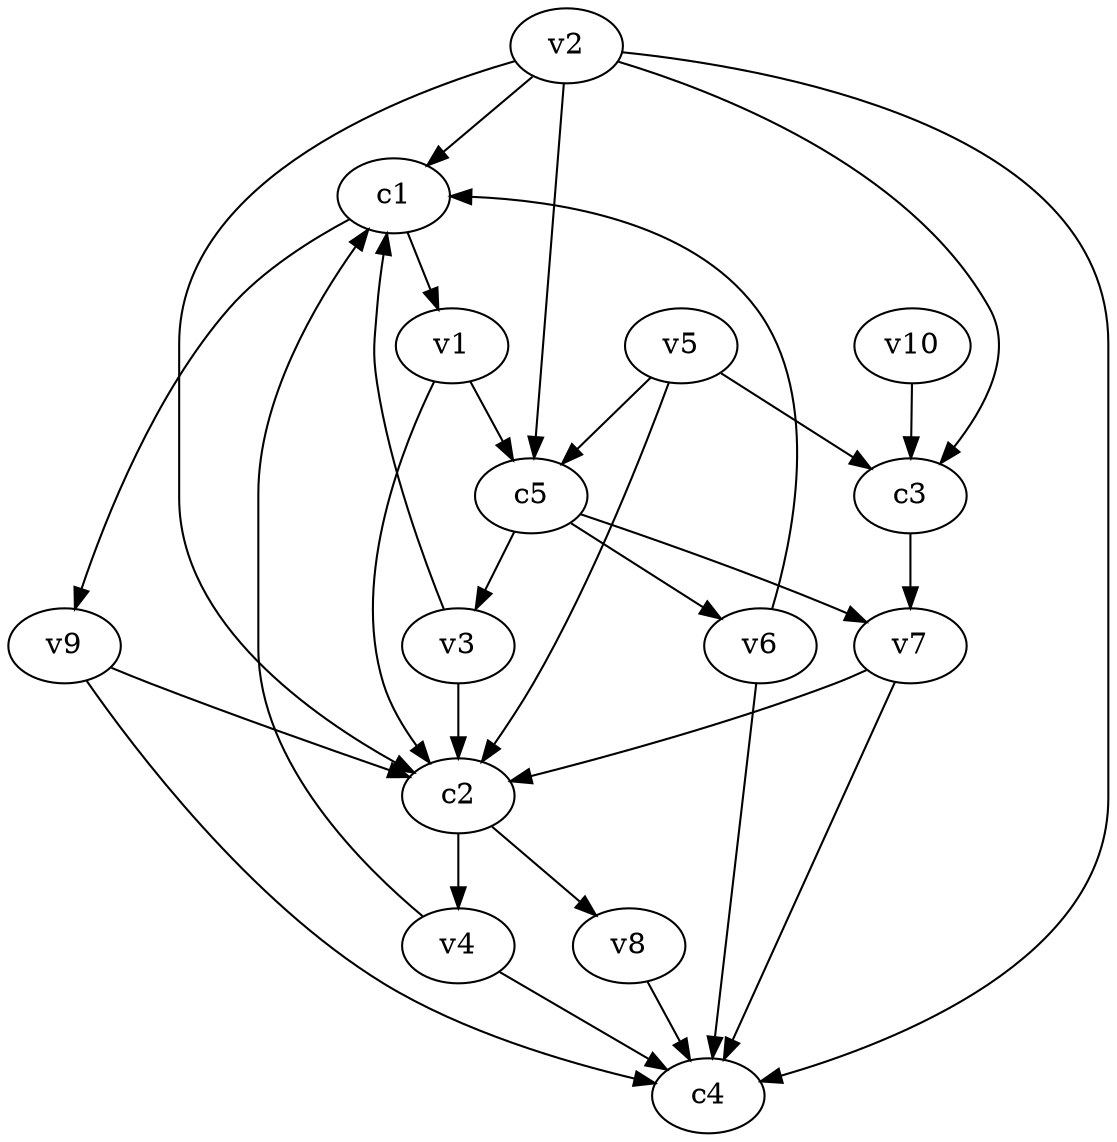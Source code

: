 strict digraph  {
c1;
c2;
c3;
c4;
c5;
v1;
v2;
v3;
v4;
v5;
v6;
v7;
v8;
v9;
v10;
c1 -> v1  [weight=1];
c1 -> v9  [weight=1];
c2 -> v8  [weight=1];
c2 -> v4  [weight=1];
c3 -> v7  [weight=1];
c5 -> v6  [weight=1];
c5 -> v7  [weight=1];
c5 -> v3  [weight=1];
v1 -> c2  [weight=1];
v1 -> c5  [weight=1];
v2 -> c2  [weight=1];
v2 -> c1  [weight=1];
v2 -> c4  [weight=1];
v2 -> c3  [weight=1];
v2 -> c5  [weight=1];
v3 -> c1  [weight=1];
v3 -> c2  [weight=1];
v4 -> c4  [weight=1];
v4 -> c1  [weight=1];
v5 -> c3  [weight=1];
v5 -> c2  [weight=1];
v5 -> c5  [weight=1];
v6 -> c1  [weight=1];
v6 -> c4  [weight=1];
v7 -> c2  [weight=1];
v7 -> c4  [weight=1];
v8 -> c4  [weight=1];
v9 -> c4  [weight=1];
v9 -> c2  [weight=1];
v10 -> c3  [weight=1];
}

